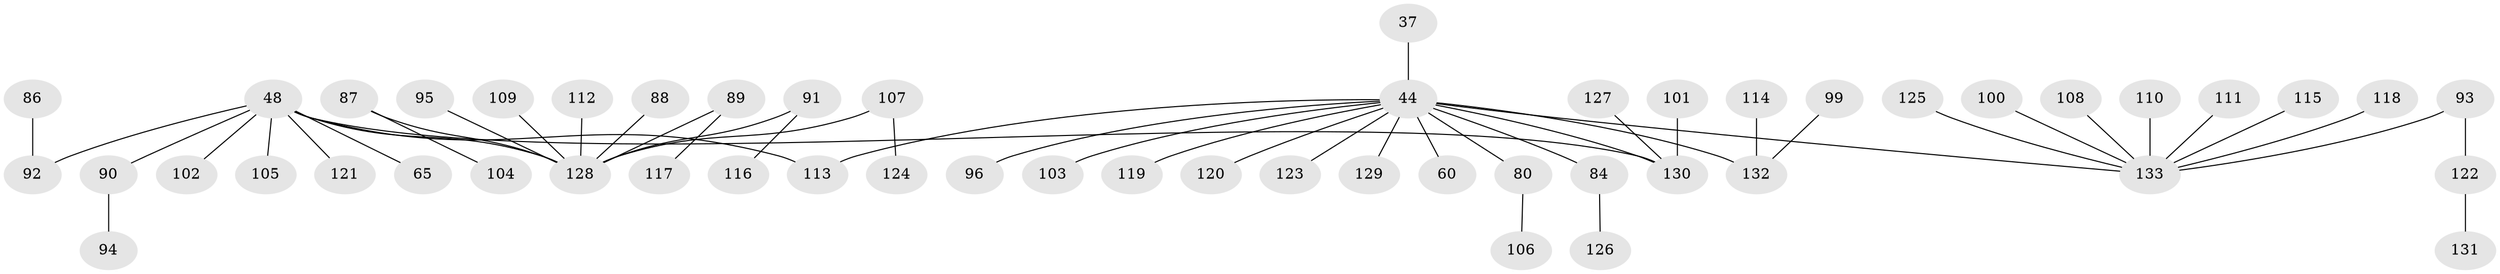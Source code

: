 // original degree distribution, {4: 0.08270676691729323, 5: 0.022556390977443608, 2: 0.24060150375939848, 8: 0.007518796992481203, 3: 0.15789473684210525, 7: 0.007518796992481203, 1: 0.47368421052631576, 6: 0.007518796992481203}
// Generated by graph-tools (version 1.1) at 2025/44/03/04/25 21:44:37]
// undirected, 53 vertices, 53 edges
graph export_dot {
graph [start="1"]
  node [color=gray90,style=filled];
  37 [super="+18"];
  44 [super="+15+17"];
  48 [super="+8+10+42+46"];
  60;
  65;
  80 [super="+72"];
  84;
  86;
  87;
  88;
  89 [super="+75"];
  90 [super="+67+69"];
  91;
  92 [super="+85"];
  93;
  94;
  95;
  96;
  99;
  100 [super="+63"];
  101;
  102 [super="+61"];
  103 [super="+81"];
  104;
  105;
  106;
  107;
  108;
  109;
  110;
  111;
  112 [super="+56+68+70"];
  113 [super="+51+59+66"];
  114;
  115 [super="+57"];
  116;
  117;
  118;
  119;
  120 [super="+20+77"];
  121;
  122;
  123;
  124;
  125;
  126;
  127;
  128 [super="+21+39+47+74+97"];
  129;
  130 [super="+64+71+73+82+79"];
  131;
  132 [super="+83"];
  133 [super="+49+98+78"];
  37 -- 44;
  44 -- 60;
  44 -- 96;
  44 -- 129;
  44 -- 84;
  44 -- 119;
  44 -- 123;
  44 -- 80 [weight=2];
  44 -- 120;
  44 -- 133;
  44 -- 113;
  44 -- 130;
  44 -- 103;
  44 -- 132;
  48 -- 128 [weight=2];
  48 -- 105;
  48 -- 121;
  48 -- 65;
  48 -- 113;
  48 -- 102;
  48 -- 90;
  48 -- 92;
  48 -- 130;
  80 -- 106;
  84 -- 126;
  86 -- 92;
  87 -- 104;
  87 -- 128;
  88 -- 128;
  89 -- 117;
  89 -- 128;
  90 -- 94;
  91 -- 116;
  91 -- 128;
  93 -- 122;
  93 -- 133;
  95 -- 128;
  99 -- 132;
  100 -- 133;
  101 -- 130;
  107 -- 124;
  107 -- 128;
  108 -- 133;
  109 -- 128;
  110 -- 133;
  111 -- 133;
  112 -- 128;
  114 -- 132;
  115 -- 133;
  118 -- 133;
  122 -- 131;
  125 -- 133;
  127 -- 130;
}
